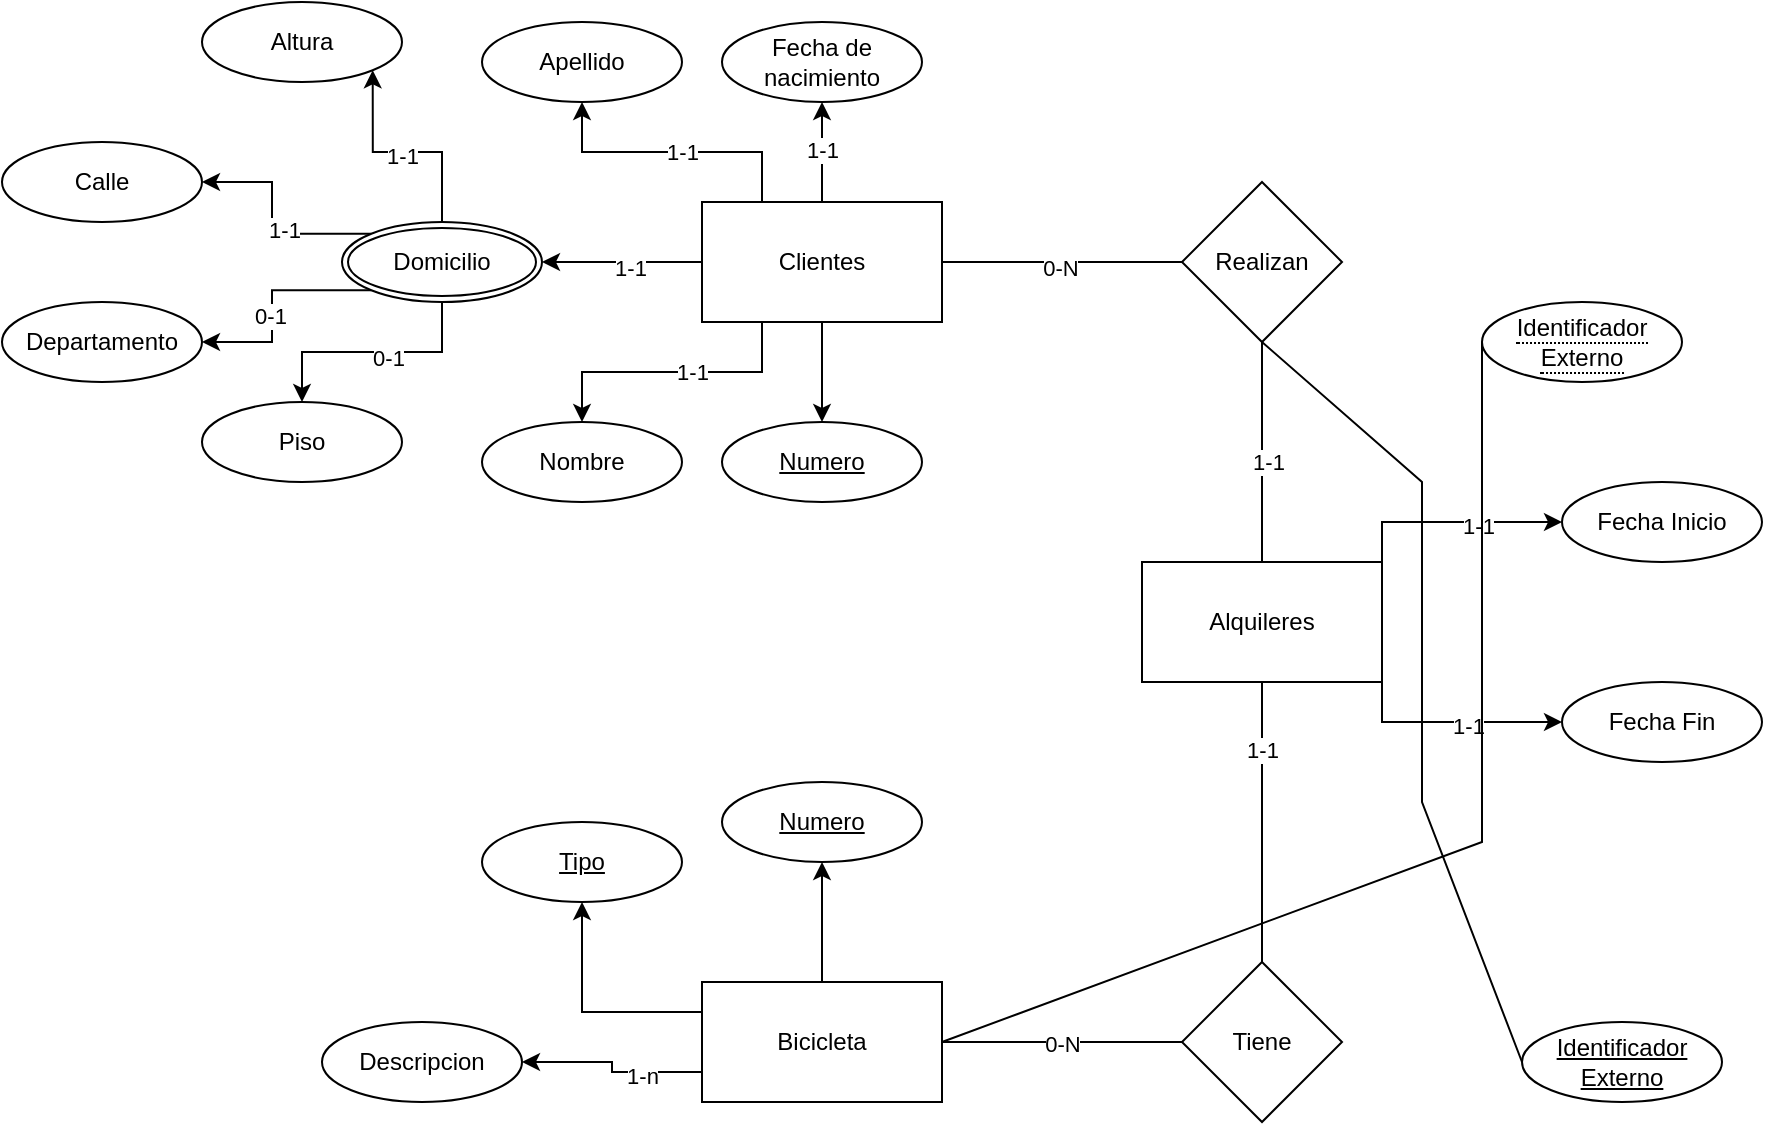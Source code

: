 <mxfile version="21.6.8" type="device">
  <diagram id="R2lEEEUBdFMjLlhIrx00" name="Page-1">
    <mxGraphModel dx="1381" dy="819" grid="1" gridSize="10" guides="1" tooltips="1" connect="1" arrows="1" fold="1" page="1" pageScale="1" pageWidth="1169" pageHeight="827" math="0" shadow="0" extFonts="Permanent Marker^https://fonts.googleapis.com/css?family=Permanent+Marker">
      <root>
        <mxCell id="0" />
        <mxCell id="1" parent="0" />
        <mxCell id="7Ja-zDzsQIzXCm-zsswT-27" style="edgeStyle=orthogonalEdgeStyle;rounded=0;orthogonalLoop=1;jettySize=auto;html=1;exitX=0.5;exitY=0;exitDx=0;exitDy=0;entryX=0.5;entryY=1;entryDx=0;entryDy=0;" edge="1" parent="1" source="7Ja-zDzsQIzXCm-zsswT-1" target="7Ja-zDzsQIzXCm-zsswT-21">
          <mxGeometry relative="1" as="geometry" />
        </mxCell>
        <mxCell id="7Ja-zDzsQIzXCm-zsswT-38" value="1-1" style="edgeLabel;html=1;align=center;verticalAlign=middle;resizable=0;points=[];" vertex="1" connectable="0" parent="7Ja-zDzsQIzXCm-zsswT-27">
          <mxGeometry x="0.096" relative="1" as="geometry">
            <mxPoint y="1" as="offset" />
          </mxGeometry>
        </mxCell>
        <mxCell id="7Ja-zDzsQIzXCm-zsswT-28" style="edgeStyle=orthogonalEdgeStyle;rounded=0;orthogonalLoop=1;jettySize=auto;html=1;exitX=0.5;exitY=1;exitDx=0;exitDy=0;entryX=0.5;entryY=0;entryDx=0;entryDy=0;" edge="1" parent="1" source="7Ja-zDzsQIzXCm-zsswT-1" target="7Ja-zDzsQIzXCm-zsswT-18">
          <mxGeometry relative="1" as="geometry" />
        </mxCell>
        <mxCell id="7Ja-zDzsQIzXCm-zsswT-29" style="edgeStyle=orthogonalEdgeStyle;rounded=0;orthogonalLoop=1;jettySize=auto;html=1;exitX=0.25;exitY=1;exitDx=0;exitDy=0;entryX=0.5;entryY=0;entryDx=0;entryDy=0;" edge="1" parent="1" source="7Ja-zDzsQIzXCm-zsswT-1" target="7Ja-zDzsQIzXCm-zsswT-19">
          <mxGeometry relative="1" as="geometry" />
        </mxCell>
        <mxCell id="7Ja-zDzsQIzXCm-zsswT-40" value="1-1" style="edgeLabel;html=1;align=center;verticalAlign=middle;resizable=0;points=[];" vertex="1" connectable="0" parent="7Ja-zDzsQIzXCm-zsswT-29">
          <mxGeometry x="-0.14" relative="1" as="geometry">
            <mxPoint as="offset" />
          </mxGeometry>
        </mxCell>
        <mxCell id="7Ja-zDzsQIzXCm-zsswT-30" style="edgeStyle=orthogonalEdgeStyle;rounded=0;orthogonalLoop=1;jettySize=auto;html=1;exitX=0.25;exitY=0;exitDx=0;exitDy=0;entryX=0.5;entryY=1;entryDx=0;entryDy=0;" edge="1" parent="1" source="7Ja-zDzsQIzXCm-zsswT-1" target="7Ja-zDzsQIzXCm-zsswT-20">
          <mxGeometry relative="1" as="geometry" />
        </mxCell>
        <mxCell id="7Ja-zDzsQIzXCm-zsswT-39" value="1-1" style="edgeLabel;html=1;align=center;verticalAlign=middle;resizable=0;points=[];" vertex="1" connectable="0" parent="7Ja-zDzsQIzXCm-zsswT-30">
          <mxGeometry x="-0.064" relative="1" as="geometry">
            <mxPoint as="offset" />
          </mxGeometry>
        </mxCell>
        <mxCell id="7Ja-zDzsQIzXCm-zsswT-31" style="edgeStyle=orthogonalEdgeStyle;rounded=0;orthogonalLoop=1;jettySize=auto;html=1;exitX=0;exitY=0.5;exitDx=0;exitDy=0;entryX=1;entryY=0.5;entryDx=0;entryDy=0;" edge="1" parent="1" source="7Ja-zDzsQIzXCm-zsswT-1" target="7Ja-zDzsQIzXCm-zsswT-22">
          <mxGeometry relative="1" as="geometry" />
        </mxCell>
        <mxCell id="7Ja-zDzsQIzXCm-zsswT-41" value="1-1" style="edgeLabel;html=1;align=center;verticalAlign=middle;resizable=0;points=[];" vertex="1" connectable="0" parent="7Ja-zDzsQIzXCm-zsswT-31">
          <mxGeometry x="-0.105" y="3" relative="1" as="geometry">
            <mxPoint as="offset" />
          </mxGeometry>
        </mxCell>
        <mxCell id="7Ja-zDzsQIzXCm-zsswT-1" value="Clientes" style="rounded=0;whiteSpace=wrap;html=1;" vertex="1" parent="1">
          <mxGeometry x="410" y="190" width="120" height="60" as="geometry" />
        </mxCell>
        <mxCell id="7Ja-zDzsQIzXCm-zsswT-12" style="edgeStyle=orthogonalEdgeStyle;rounded=0;orthogonalLoop=1;jettySize=auto;html=1;exitX=1;exitY=0;exitDx=0;exitDy=0;" edge="1" parent="1" source="7Ja-zDzsQIzXCm-zsswT-2" target="7Ja-zDzsQIzXCm-zsswT-10">
          <mxGeometry relative="1" as="geometry" />
        </mxCell>
        <mxCell id="7Ja-zDzsQIzXCm-zsswT-36" value="1-1" style="edgeLabel;html=1;align=center;verticalAlign=middle;resizable=0;points=[];" vertex="1" connectable="0" parent="7Ja-zDzsQIzXCm-zsswT-12">
          <mxGeometry x="0.239" y="-2" relative="1" as="geometry">
            <mxPoint as="offset" />
          </mxGeometry>
        </mxCell>
        <mxCell id="7Ja-zDzsQIzXCm-zsswT-13" style="edgeStyle=orthogonalEdgeStyle;rounded=0;orthogonalLoop=1;jettySize=auto;html=1;exitX=1;exitY=1;exitDx=0;exitDy=0;entryX=0;entryY=0.5;entryDx=0;entryDy=0;" edge="1" parent="1" source="7Ja-zDzsQIzXCm-zsswT-2" target="7Ja-zDzsQIzXCm-zsswT-11">
          <mxGeometry relative="1" as="geometry" />
        </mxCell>
        <mxCell id="7Ja-zDzsQIzXCm-zsswT-37" value="1-1" style="edgeLabel;html=1;align=center;verticalAlign=middle;resizable=0;points=[];" vertex="1" connectable="0" parent="7Ja-zDzsQIzXCm-zsswT-13">
          <mxGeometry x="0.143" y="-2" relative="1" as="geometry">
            <mxPoint as="offset" />
          </mxGeometry>
        </mxCell>
        <mxCell id="7Ja-zDzsQIzXCm-zsswT-2" value="Alquileres" style="rounded=0;whiteSpace=wrap;html=1;" vertex="1" parent="1">
          <mxGeometry x="630" y="370" width="120" height="60" as="geometry" />
        </mxCell>
        <mxCell id="7Ja-zDzsQIzXCm-zsswT-49" style="edgeStyle=orthogonalEdgeStyle;rounded=0;orthogonalLoop=1;jettySize=auto;html=1;exitX=0.5;exitY=0;exitDx=0;exitDy=0;entryX=0.5;entryY=1;entryDx=0;entryDy=0;" edge="1" parent="1" source="7Ja-zDzsQIzXCm-zsswT-3" target="7Ja-zDzsQIzXCm-zsswT-46">
          <mxGeometry relative="1" as="geometry" />
        </mxCell>
        <mxCell id="7Ja-zDzsQIzXCm-zsswT-50" style="edgeStyle=orthogonalEdgeStyle;rounded=0;orthogonalLoop=1;jettySize=auto;html=1;exitX=0;exitY=0.25;exitDx=0;exitDy=0;entryX=0.5;entryY=1;entryDx=0;entryDy=0;" edge="1" parent="1" source="7Ja-zDzsQIzXCm-zsswT-3" target="7Ja-zDzsQIzXCm-zsswT-47">
          <mxGeometry relative="1" as="geometry" />
        </mxCell>
        <mxCell id="7Ja-zDzsQIzXCm-zsswT-51" style="edgeStyle=orthogonalEdgeStyle;rounded=0;orthogonalLoop=1;jettySize=auto;html=1;exitX=0;exitY=0.75;exitDx=0;exitDy=0;entryX=1;entryY=0.5;entryDx=0;entryDy=0;" edge="1" parent="1" source="7Ja-zDzsQIzXCm-zsswT-3" target="7Ja-zDzsQIzXCm-zsswT-48">
          <mxGeometry relative="1" as="geometry" />
        </mxCell>
        <mxCell id="7Ja-zDzsQIzXCm-zsswT-56" value="1-n" style="edgeLabel;html=1;align=center;verticalAlign=middle;resizable=0;points=[];" vertex="1" connectable="0" parent="7Ja-zDzsQIzXCm-zsswT-51">
          <mxGeometry x="-0.358" y="2" relative="1" as="geometry">
            <mxPoint as="offset" />
          </mxGeometry>
        </mxCell>
        <mxCell id="7Ja-zDzsQIzXCm-zsswT-3" value="Bicicleta" style="rounded=0;whiteSpace=wrap;html=1;" vertex="1" parent="1">
          <mxGeometry x="410" y="580" width="120" height="60" as="geometry" />
        </mxCell>
        <mxCell id="7Ja-zDzsQIzXCm-zsswT-4" value="Realizan" style="rhombus;whiteSpace=wrap;html=1;" vertex="1" parent="1">
          <mxGeometry x="650" y="180" width="80" height="80" as="geometry" />
        </mxCell>
        <mxCell id="7Ja-zDzsQIzXCm-zsswT-5" value="" style="endArrow=none;html=1;rounded=0;entryX=0;entryY=0.5;entryDx=0;entryDy=0;" edge="1" parent="1" source="7Ja-zDzsQIzXCm-zsswT-1" target="7Ja-zDzsQIzXCm-zsswT-4">
          <mxGeometry width="50" height="50" relative="1" as="geometry">
            <mxPoint x="530" y="270" as="sourcePoint" />
            <mxPoint x="600.711" y="220" as="targetPoint" />
          </mxGeometry>
        </mxCell>
        <mxCell id="7Ja-zDzsQIzXCm-zsswT-14" value="0-N" style="edgeLabel;html=1;align=center;verticalAlign=middle;resizable=0;points=[];" vertex="1" connectable="0" parent="7Ja-zDzsQIzXCm-zsswT-5">
          <mxGeometry x="-0.019" y="-3" relative="1" as="geometry">
            <mxPoint as="offset" />
          </mxGeometry>
        </mxCell>
        <mxCell id="7Ja-zDzsQIzXCm-zsswT-6" value="" style="endArrow=none;html=1;rounded=0;entryX=0.5;entryY=0;entryDx=0;entryDy=0;" edge="1" parent="1" source="7Ja-zDzsQIzXCm-zsswT-4" target="7Ja-zDzsQIzXCm-zsswT-2">
          <mxGeometry width="50" height="50" relative="1" as="geometry">
            <mxPoint x="690" y="310" as="sourcePoint" />
            <mxPoint x="690" y="330.711" as="targetPoint" />
          </mxGeometry>
        </mxCell>
        <mxCell id="7Ja-zDzsQIzXCm-zsswT-15" value="1-1" style="edgeLabel;html=1;align=center;verticalAlign=middle;resizable=0;points=[];" vertex="1" connectable="0" parent="7Ja-zDzsQIzXCm-zsswT-6">
          <mxGeometry x="0.09" y="3" relative="1" as="geometry">
            <mxPoint as="offset" />
          </mxGeometry>
        </mxCell>
        <mxCell id="7Ja-zDzsQIzXCm-zsswT-7" value="Tiene" style="rhombus;whiteSpace=wrap;html=1;" vertex="1" parent="1">
          <mxGeometry x="650" y="570" width="80" height="80" as="geometry" />
        </mxCell>
        <mxCell id="7Ja-zDzsQIzXCm-zsswT-8" value="" style="endArrow=none;html=1;rounded=0;entryX=0;entryY=0.5;entryDx=0;entryDy=0;" edge="1" parent="1" source="7Ja-zDzsQIzXCm-zsswT-3" target="7Ja-zDzsQIzXCm-zsswT-7">
          <mxGeometry width="50" height="50" relative="1" as="geometry">
            <mxPoint x="530" y="660" as="sourcePoint" />
            <mxPoint x="600.711" y="610" as="targetPoint" />
          </mxGeometry>
        </mxCell>
        <mxCell id="7Ja-zDzsQIzXCm-zsswT-16" value="0-N" style="edgeLabel;html=1;align=center;verticalAlign=middle;resizable=0;points=[];" vertex="1" connectable="0" parent="7Ja-zDzsQIzXCm-zsswT-8">
          <mxGeometry x="0.003" y="-1" relative="1" as="geometry">
            <mxPoint as="offset" />
          </mxGeometry>
        </mxCell>
        <mxCell id="7Ja-zDzsQIzXCm-zsswT-9" value="" style="endArrow=none;html=1;rounded=0;entryX=0.5;entryY=0;entryDx=0;entryDy=0;" edge="1" parent="1" source="7Ja-zDzsQIzXCm-zsswT-2" target="7Ja-zDzsQIzXCm-zsswT-7">
          <mxGeometry width="50" height="50" relative="1" as="geometry">
            <mxPoint x="690" y="480" as="sourcePoint" />
            <mxPoint x="690" y="500.711" as="targetPoint" />
          </mxGeometry>
        </mxCell>
        <mxCell id="7Ja-zDzsQIzXCm-zsswT-17" value="1-1" style="edgeLabel;html=1;align=center;verticalAlign=middle;resizable=0;points=[];" vertex="1" connectable="0" parent="7Ja-zDzsQIzXCm-zsswT-9">
          <mxGeometry x="-0.534" relative="1" as="geometry">
            <mxPoint y="1" as="offset" />
          </mxGeometry>
        </mxCell>
        <mxCell id="7Ja-zDzsQIzXCm-zsswT-10" value="Fecha Inicio" style="ellipse;whiteSpace=wrap;html=1;align=center;" vertex="1" parent="1">
          <mxGeometry x="840" y="330" width="100" height="40" as="geometry" />
        </mxCell>
        <mxCell id="7Ja-zDzsQIzXCm-zsswT-11" value="Fecha Fin" style="ellipse;whiteSpace=wrap;html=1;align=center;" vertex="1" parent="1">
          <mxGeometry x="840" y="430" width="100" height="40" as="geometry" />
        </mxCell>
        <mxCell id="7Ja-zDzsQIzXCm-zsswT-18" value="Numero" style="ellipse;whiteSpace=wrap;html=1;align=center;fontStyle=4;" vertex="1" parent="1">
          <mxGeometry x="420" y="300" width="100" height="40" as="geometry" />
        </mxCell>
        <mxCell id="7Ja-zDzsQIzXCm-zsswT-19" value="Nombre" style="ellipse;whiteSpace=wrap;html=1;align=center;" vertex="1" parent="1">
          <mxGeometry x="300" y="300" width="100" height="40" as="geometry" />
        </mxCell>
        <mxCell id="7Ja-zDzsQIzXCm-zsswT-20" value="Apellido" style="ellipse;whiteSpace=wrap;html=1;align=center;" vertex="1" parent="1">
          <mxGeometry x="300" y="100" width="100" height="40" as="geometry" />
        </mxCell>
        <mxCell id="7Ja-zDzsQIzXCm-zsswT-21" value="Fecha de nacimiento" style="ellipse;whiteSpace=wrap;html=1;align=center;" vertex="1" parent="1">
          <mxGeometry x="420" y="100" width="100" height="40" as="geometry" />
        </mxCell>
        <mxCell id="7Ja-zDzsQIzXCm-zsswT-32" style="edgeStyle=orthogonalEdgeStyle;rounded=0;orthogonalLoop=1;jettySize=auto;html=1;exitX=0.5;exitY=0;exitDx=0;exitDy=0;entryX=1;entryY=1;entryDx=0;entryDy=0;" edge="1" parent="1" source="7Ja-zDzsQIzXCm-zsswT-22" target="7Ja-zDzsQIzXCm-zsswT-24">
          <mxGeometry relative="1" as="geometry" />
        </mxCell>
        <mxCell id="7Ja-zDzsQIzXCm-zsswT-42" value="1-1" style="edgeLabel;html=1;align=center;verticalAlign=middle;resizable=0;points=[];" vertex="1" connectable="0" parent="7Ja-zDzsQIzXCm-zsswT-32">
          <mxGeometry x="0.003" y="2" relative="1" as="geometry">
            <mxPoint as="offset" />
          </mxGeometry>
        </mxCell>
        <mxCell id="7Ja-zDzsQIzXCm-zsswT-33" style="edgeStyle=orthogonalEdgeStyle;rounded=0;orthogonalLoop=1;jettySize=auto;html=1;exitX=0;exitY=0;exitDx=0;exitDy=0;entryX=1;entryY=0.5;entryDx=0;entryDy=0;" edge="1" parent="1" source="7Ja-zDzsQIzXCm-zsswT-22" target="7Ja-zDzsQIzXCm-zsswT-23">
          <mxGeometry relative="1" as="geometry" />
        </mxCell>
        <mxCell id="7Ja-zDzsQIzXCm-zsswT-43" value="1-1" style="edgeLabel;html=1;align=center;verticalAlign=middle;resizable=0;points=[];" vertex="1" connectable="0" parent="7Ja-zDzsQIzXCm-zsswT-33">
          <mxGeometry x="-0.204" y="-2" relative="1" as="geometry">
            <mxPoint as="offset" />
          </mxGeometry>
        </mxCell>
        <mxCell id="7Ja-zDzsQIzXCm-zsswT-34" style="edgeStyle=orthogonalEdgeStyle;rounded=0;orthogonalLoop=1;jettySize=auto;html=1;exitX=0;exitY=1;exitDx=0;exitDy=0;entryX=1;entryY=0.5;entryDx=0;entryDy=0;" edge="1" parent="1" source="7Ja-zDzsQIzXCm-zsswT-22" target="7Ja-zDzsQIzXCm-zsswT-25">
          <mxGeometry relative="1" as="geometry" />
        </mxCell>
        <mxCell id="7Ja-zDzsQIzXCm-zsswT-44" value="0-1" style="edgeLabel;html=1;align=center;verticalAlign=middle;resizable=0;points=[];" vertex="1" connectable="0" parent="7Ja-zDzsQIzXCm-zsswT-34">
          <mxGeometry x="0.125" y="-1" relative="1" as="geometry">
            <mxPoint as="offset" />
          </mxGeometry>
        </mxCell>
        <mxCell id="7Ja-zDzsQIzXCm-zsswT-35" style="edgeStyle=orthogonalEdgeStyle;rounded=0;orthogonalLoop=1;jettySize=auto;html=1;exitX=0.5;exitY=1;exitDx=0;exitDy=0;entryX=0.5;entryY=0;entryDx=0;entryDy=0;" edge="1" parent="1" source="7Ja-zDzsQIzXCm-zsswT-22" target="7Ja-zDzsQIzXCm-zsswT-26">
          <mxGeometry relative="1" as="geometry" />
        </mxCell>
        <mxCell id="7Ja-zDzsQIzXCm-zsswT-45" value="0-1" style="edgeLabel;html=1;align=center;verticalAlign=middle;resizable=0;points=[];" vertex="1" connectable="0" parent="7Ja-zDzsQIzXCm-zsswT-35">
          <mxGeometry x="-0.13" y="3" relative="1" as="geometry">
            <mxPoint as="offset" />
          </mxGeometry>
        </mxCell>
        <mxCell id="7Ja-zDzsQIzXCm-zsswT-22" value="Domicilio" style="ellipse;shape=doubleEllipse;margin=3;whiteSpace=wrap;html=1;align=center;" vertex="1" parent="1">
          <mxGeometry x="230" y="200" width="100" height="40" as="geometry" />
        </mxCell>
        <mxCell id="7Ja-zDzsQIzXCm-zsswT-23" value="Calle" style="ellipse;whiteSpace=wrap;html=1;align=center;" vertex="1" parent="1">
          <mxGeometry x="60" y="160" width="100" height="40" as="geometry" />
        </mxCell>
        <mxCell id="7Ja-zDzsQIzXCm-zsswT-24" value="Altura" style="ellipse;whiteSpace=wrap;html=1;align=center;" vertex="1" parent="1">
          <mxGeometry x="160" y="90" width="100" height="40" as="geometry" />
        </mxCell>
        <mxCell id="7Ja-zDzsQIzXCm-zsswT-25" value="Departamento" style="ellipse;whiteSpace=wrap;html=1;align=center;" vertex="1" parent="1">
          <mxGeometry x="60" y="240" width="100" height="40" as="geometry" />
        </mxCell>
        <mxCell id="7Ja-zDzsQIzXCm-zsswT-26" value="Piso" style="ellipse;whiteSpace=wrap;html=1;align=center;" vertex="1" parent="1">
          <mxGeometry x="160" y="290" width="100" height="40" as="geometry" />
        </mxCell>
        <mxCell id="7Ja-zDzsQIzXCm-zsswT-46" value="Numero" style="ellipse;whiteSpace=wrap;html=1;align=center;fontStyle=4;" vertex="1" parent="1">
          <mxGeometry x="420" y="480" width="100" height="40" as="geometry" />
        </mxCell>
        <mxCell id="7Ja-zDzsQIzXCm-zsswT-47" value="Tipo" style="ellipse;whiteSpace=wrap;html=1;align=center;fontStyle=4;" vertex="1" parent="1">
          <mxGeometry x="300" y="500" width="100" height="40" as="geometry" />
        </mxCell>
        <mxCell id="7Ja-zDzsQIzXCm-zsswT-48" value="Descripcion" style="ellipse;whiteSpace=wrap;html=1;align=center;" vertex="1" parent="1">
          <mxGeometry x="220" y="600" width="100" height="40" as="geometry" />
        </mxCell>
        <mxCell id="7Ja-zDzsQIzXCm-zsswT-52" value="" style="endArrow=none;html=1;rounded=0;exitX=1;exitY=0.5;exitDx=0;exitDy=0;entryX=0;entryY=0.5;entryDx=0;entryDy=0;" edge="1" parent="1" source="7Ja-zDzsQIzXCm-zsswT-3" target="7Ja-zDzsQIzXCm-zsswT-53">
          <mxGeometry width="50" height="50" relative="1" as="geometry">
            <mxPoint x="570" y="720" as="sourcePoint" />
            <mxPoint x="800" y="270" as="targetPoint" />
            <Array as="points">
              <mxPoint x="800" y="510" />
            </Array>
          </mxGeometry>
        </mxCell>
        <mxCell id="7Ja-zDzsQIzXCm-zsswT-53" value="&lt;span style=&quot;border-bottom: 1px dotted&quot;&gt;Identificador Externo&lt;/span&gt;" style="ellipse;whiteSpace=wrap;html=1;align=center;" vertex="1" parent="1">
          <mxGeometry x="800" y="240" width="100" height="40" as="geometry" />
        </mxCell>
        <mxCell id="7Ja-zDzsQIzXCm-zsswT-54" value="" style="endArrow=none;html=1;rounded=0;entryX=0.5;entryY=1;entryDx=0;entryDy=0;exitX=0;exitY=0.5;exitDx=0;exitDy=0;" edge="1" parent="1" source="7Ja-zDzsQIzXCm-zsswT-55" target="7Ja-zDzsQIzXCm-zsswT-4">
          <mxGeometry width="50" height="50" relative="1" as="geometry">
            <mxPoint x="820" y="610" as="sourcePoint" />
            <mxPoint x="870" y="560" as="targetPoint" />
            <Array as="points">
              <mxPoint x="770" y="490" />
              <mxPoint x="770" y="330" />
            </Array>
          </mxGeometry>
        </mxCell>
        <mxCell id="7Ja-zDzsQIzXCm-zsswT-55" value="Identificador Externo" style="ellipse;whiteSpace=wrap;html=1;align=center;fontStyle=4;" vertex="1" parent="1">
          <mxGeometry x="820" y="600" width="100" height="40" as="geometry" />
        </mxCell>
      </root>
    </mxGraphModel>
  </diagram>
</mxfile>
